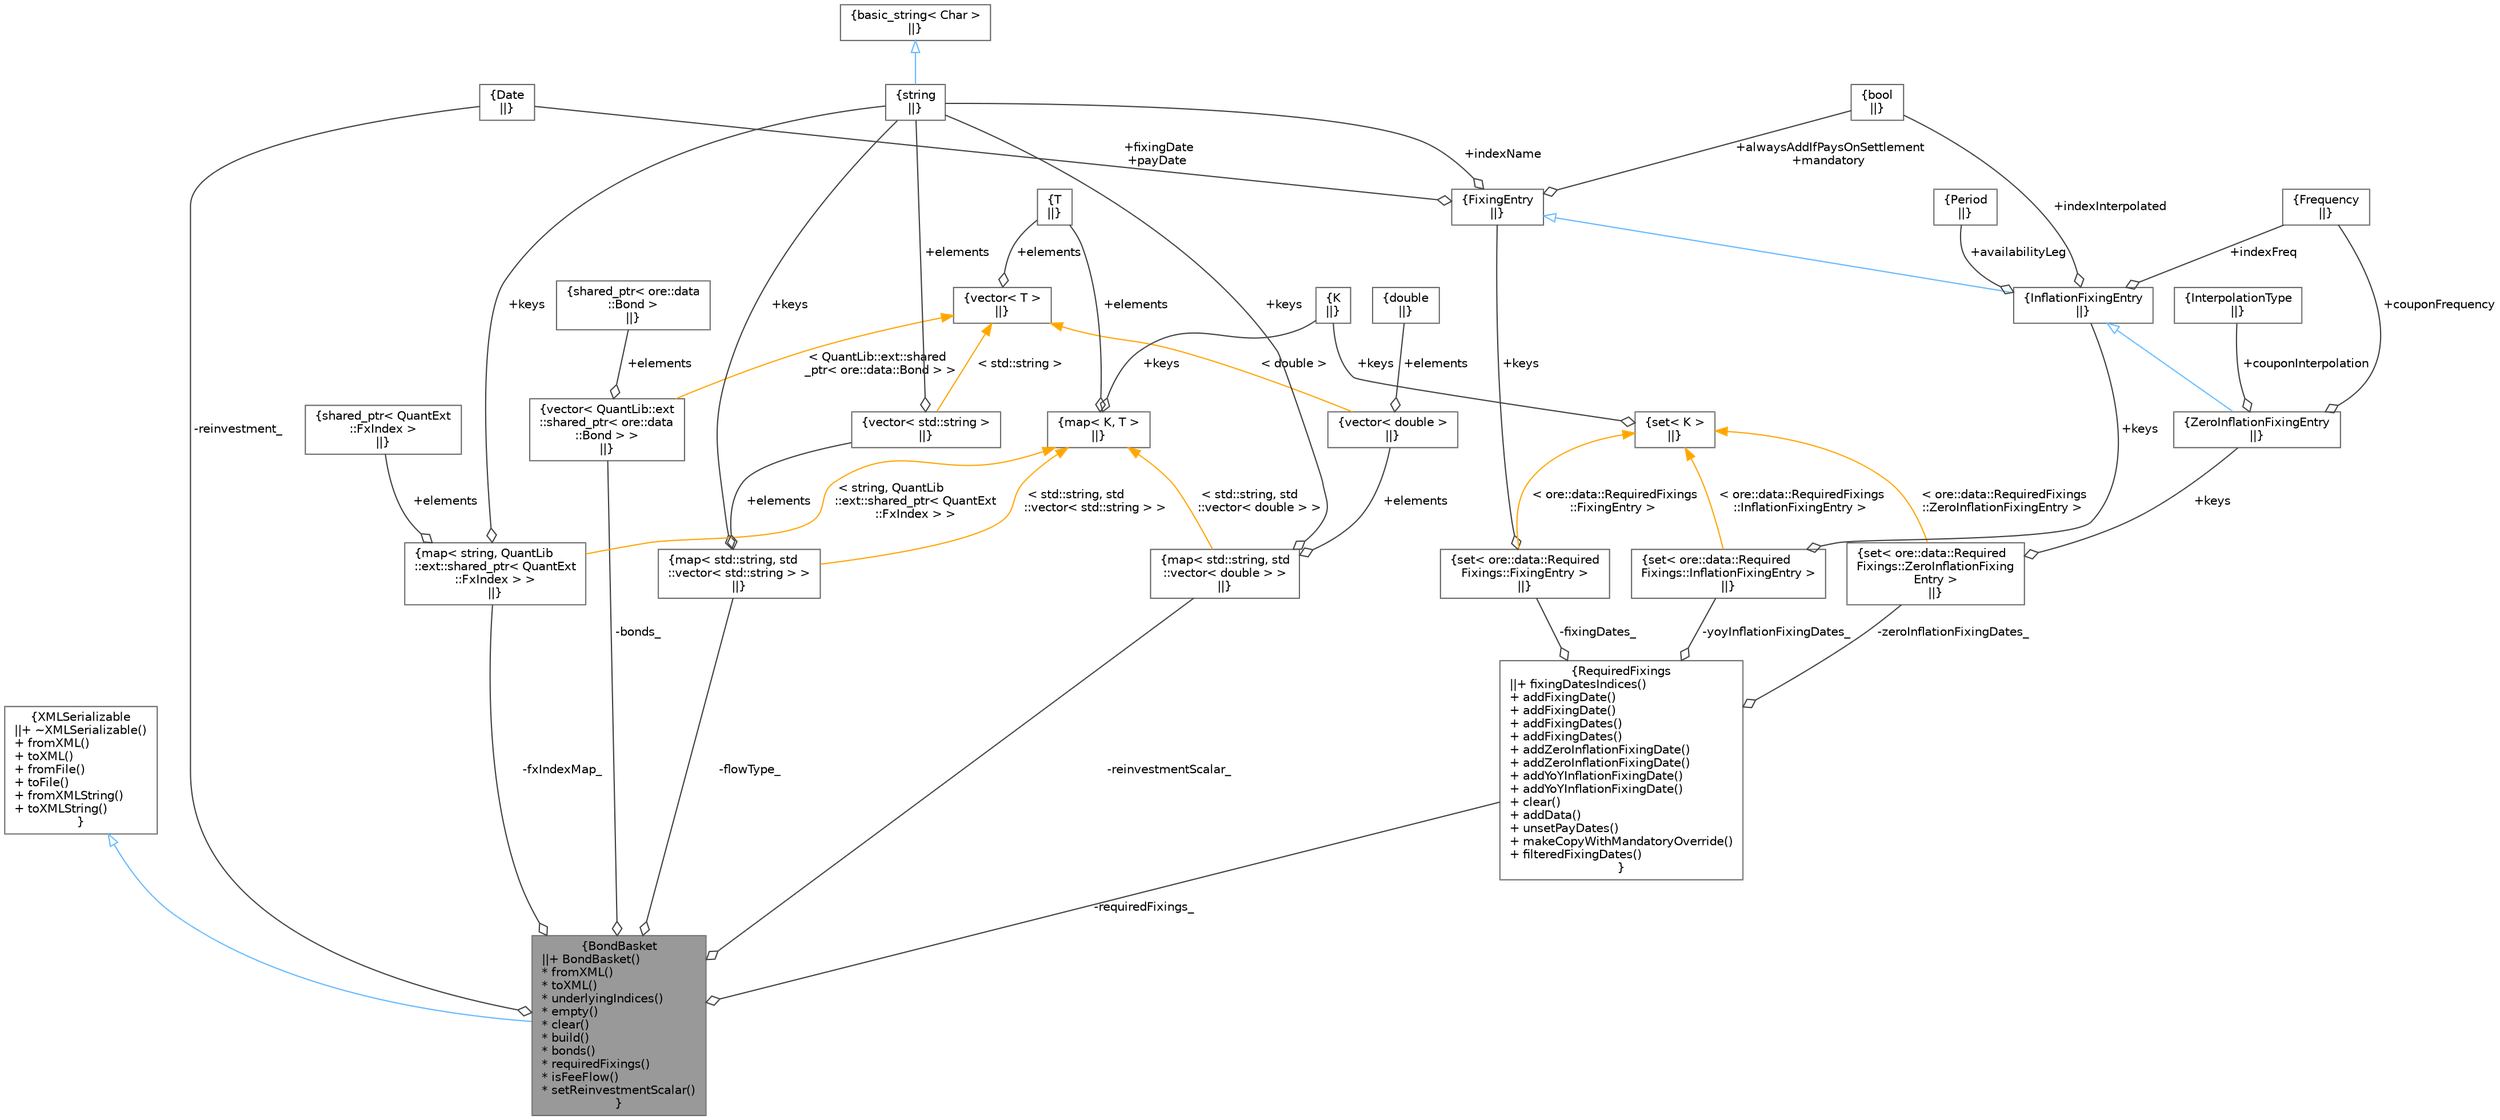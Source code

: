 digraph "BondBasket"
{
 // INTERACTIVE_SVG=YES
 // LATEX_PDF_SIZE
  bgcolor="transparent";
  edge [fontname=Helvetica,fontsize=10,labelfontname=Helvetica,labelfontsize=10];
  node [fontname=Helvetica,fontsize=10,shape=box,height=0.2,width=0.4];
  Node1 [label="{BondBasket\n||+ BondBasket()\l* fromXML()\l* toXML()\l* underlyingIndices()\l* empty()\l* clear()\l* build()\l* bonds()\l* requiredFixings()\l* isFeeFlow()\l* setReinvestmentScalar()\l}",height=0.2,width=0.4,color="gray40", fillcolor="grey60", style="filled", fontcolor="black",tooltip="Serializable Bond-Basket Data."];
  Node2 -> Node1 [dir="back",color="steelblue1",style="solid",arrowtail="onormal"];
  Node2 [label="{XMLSerializable\n||+ ~XMLSerializable()\l+ fromXML()\l+ toXML()\l+ fromFile()\l+ toFile()\l+ fromXMLString()\l+ toXMLString()\l}",height=0.2,width=0.4,color="gray40", fillcolor="white", style="filled",URL="$classore_1_1data_1_1_x_m_l_serializable.html",tooltip="Base class for all serializable classes."];
  Node3 -> Node1 [color="grey25",style="solid",label=" -bonds_" ,arrowhead="odiamond"];
  Node3 [label="{vector\< QuantLib::ext\l::shared_ptr\< ore::data\l::Bond \> \>\n||}",height=0.2,width=0.4,color="gray40", fillcolor="white", style="filled",tooltip=" "];
  Node4 -> Node3 [color="grey25",style="solid",label=" +elements" ,arrowhead="odiamond"];
  Node4 [label="{shared_ptr\< ore::data\l::Bond \>\n||}",height=0.2,width=0.4,color="gray40", fillcolor="white", style="filled",tooltip=" "];
  Node5 -> Node3 [dir="back",color="orange",style="solid",label=" \< QuantLib::ext::shared\l_ptr\< ore::data::Bond \> \>" ];
  Node5 [label="{vector\< T \>\n||}",height=0.2,width=0.4,color="gray40", fillcolor="white", style="filled",tooltip=" "];
  Node6 -> Node5 [color="grey25",style="solid",label=" +elements" ,arrowhead="odiamond"];
  Node6 [label="{T\n||}",height=0.2,width=0.4,color="gray40", fillcolor="white", style="filled",tooltip=" "];
  Node7 -> Node1 [color="grey25",style="solid",label=" -fxIndexMap_" ,arrowhead="odiamond"];
  Node7 [label="{map\< string, QuantLib\l::ext::shared_ptr\< QuantExt\l::FxIndex \> \>\n||}",height=0.2,width=0.4,color="gray40", fillcolor="white", style="filled",tooltip=" "];
  Node8 -> Node7 [color="grey25",style="solid",label=" +keys" ,arrowhead="odiamond"];
  Node8 [label="{string\n||}",height=0.2,width=0.4,color="gray40", fillcolor="white", style="filled",tooltip=" "];
  Node9 -> Node8 [dir="back",color="steelblue1",style="solid",arrowtail="onormal"];
  Node9 [label="{basic_string\< Char \>\n||}",height=0.2,width=0.4,color="gray40", fillcolor="white", style="filled",tooltip=" "];
  Node10 -> Node7 [color="grey25",style="solid",label=" +elements" ,arrowhead="odiamond"];
  Node10 [label="{shared_ptr\< QuantExt\l::FxIndex \>\n||}",height=0.2,width=0.4,color="gray40", fillcolor="white", style="filled",tooltip=" "];
  Node11 -> Node7 [dir="back",color="orange",style="solid",label=" \< string, QuantLib\l::ext::shared_ptr\< QuantExt\l::FxIndex \> \>" ];
  Node11 [label="{map\< K, T \>\n||}",height=0.2,width=0.4,color="gray40", fillcolor="white", style="filled",tooltip=" "];
  Node12 -> Node11 [color="grey25",style="solid",label=" +keys" ,arrowhead="odiamond"];
  Node12 [label="{K\n||}",height=0.2,width=0.4,color="gray40", fillcolor="white", style="filled",tooltip=" "];
  Node6 -> Node11 [color="grey25",style="solid",label=" +elements" ,arrowhead="odiamond"];
  Node13 -> Node1 [color="grey25",style="solid",label=" -requiredFixings_" ,arrowhead="odiamond"];
  Node13 [label="{RequiredFixings\n||+ fixingDatesIndices()\l+ addFixingDate()\l+ addFixingDate()\l+ addFixingDates()\l+ addFixingDates()\l+ addZeroInflationFixingDate()\l+ addZeroInflationFixingDate()\l+ addYoYInflationFixingDate()\l+ addYoYInflationFixingDate()\l+ clear()\l+ addData()\l+ unsetPayDates()\l+ makeCopyWithMandatoryOverride()\l+ filteredFixingDates()\l}",height=0.2,width=0.4,color="gray40", fillcolor="white", style="filled",URL="$classore_1_1data_1_1_required_fixings.html",tooltip=" "];
  Node14 -> Node13 [color="grey25",style="solid",label=" -fixingDates_" ,arrowhead="odiamond"];
  Node14 [label="{set\< ore::data::Required\lFixings::FixingEntry \>\n||}",height=0.2,width=0.4,color="gray40", fillcolor="white", style="filled",tooltip=" "];
  Node15 -> Node14 [color="grey25",style="solid",label=" +keys" ,arrowhead="odiamond"];
  Node15 [label="{FixingEntry\n||}",height=0.2,width=0.4,color="gray40", fillcolor="white", style="filled",URL="$structore_1_1data_1_1_required_fixings_1_1_fixing_entry.html",tooltip=" "];
  Node8 -> Node15 [color="grey25",style="solid",label=" +indexName" ,arrowhead="odiamond"];
  Node16 -> Node15 [color="grey25",style="solid",label=" +fixingDate\n+payDate" ,arrowhead="odiamond"];
  Node16 [label="{Date\n||}",height=0.2,width=0.4,color="gray40", fillcolor="white", style="filled",tooltip=" "];
  Node17 -> Node15 [color="grey25",style="solid",label=" +alwaysAddIfPaysOnSettlement\n+mandatory" ,arrowhead="odiamond"];
  Node17 [label="{bool\n||}",height=0.2,width=0.4,color="gray40", fillcolor="white", style="filled",URL="$classbool.html",tooltip=" "];
  Node18 -> Node14 [dir="back",color="orange",style="solid",label=" \< ore::data::RequiredFixings\l::FixingEntry \>" ];
  Node18 [label="{set\< K \>\n||}",height=0.2,width=0.4,color="gray40", fillcolor="white", style="filled",tooltip=" "];
  Node12 -> Node18 [color="grey25",style="solid",label=" +keys" ,arrowhead="odiamond"];
  Node19 -> Node13 [color="grey25",style="solid",label=" -zeroInflationFixingDates_" ,arrowhead="odiamond"];
  Node19 [label="{set\< ore::data::Required\lFixings::ZeroInflationFixing\lEntry \>\n||}",height=0.2,width=0.4,color="gray40", fillcolor="white", style="filled",tooltip=" "];
  Node20 -> Node19 [color="grey25",style="solid",label=" +keys" ,arrowhead="odiamond"];
  Node20 [label="{ZeroInflationFixingEntry\n||}",height=0.2,width=0.4,color="gray40", fillcolor="white", style="filled",URL="$structore_1_1data_1_1_required_fixings_1_1_zero_inflation_fixing_entry.html",tooltip=" "];
  Node21 -> Node20 [dir="back",color="steelblue1",style="solid",arrowtail="onormal"];
  Node21 [label="{InflationFixingEntry\n||}",height=0.2,width=0.4,color="gray40", fillcolor="white", style="filled",URL="$structore_1_1data_1_1_required_fixings_1_1_inflation_fixing_entry.html",tooltip=" "];
  Node15 -> Node21 [dir="back",color="steelblue1",style="solid",arrowtail="onormal"];
  Node17 -> Node21 [color="grey25",style="solid",label=" +indexInterpolated" ,arrowhead="odiamond"];
  Node22 -> Node21 [color="grey25",style="solid",label=" +indexFreq" ,arrowhead="odiamond"];
  Node22 [label="{Frequency\n||}",height=0.2,width=0.4,color="gray40", fillcolor="white", style="filled",tooltip=" "];
  Node23 -> Node21 [color="grey25",style="solid",label=" +availabilityLeg" ,arrowhead="odiamond"];
  Node23 [label="{Period\n||}",height=0.2,width=0.4,color="gray40", fillcolor="white", style="filled",tooltip=" "];
  Node24 -> Node20 [color="grey25",style="solid",label=" +couponInterpolation" ,arrowhead="odiamond"];
  Node24 [label="{InterpolationType\n||}",height=0.2,width=0.4,color="gray40", fillcolor="white", style="filled",tooltip=" "];
  Node22 -> Node20 [color="grey25",style="solid",label=" +couponFrequency" ,arrowhead="odiamond"];
  Node18 -> Node19 [dir="back",color="orange",style="solid",label=" \< ore::data::RequiredFixings\l::ZeroInflationFixingEntry \>" ];
  Node25 -> Node13 [color="grey25",style="solid",label=" -yoyInflationFixingDates_" ,arrowhead="odiamond"];
  Node25 [label="{set\< ore::data::Required\lFixings::InflationFixingEntry \>\n||}",height=0.2,width=0.4,color="gray40", fillcolor="white", style="filled",tooltip=" "];
  Node21 -> Node25 [color="grey25",style="solid",label=" +keys" ,arrowhead="odiamond"];
  Node18 -> Node25 [dir="back",color="orange",style="solid",label=" \< ore::data::RequiredFixings\l::InflationFixingEntry \>" ];
  Node16 -> Node1 [color="grey25",style="solid",label=" -reinvestment_" ,arrowhead="odiamond"];
  Node26 -> Node1 [color="grey25",style="solid",label=" -reinvestmentScalar_" ,arrowhead="odiamond"];
  Node26 [label="{map\< std::string, std\l::vector\< double \> \>\n||}",height=0.2,width=0.4,color="gray40", fillcolor="white", style="filled",tooltip=" "];
  Node8 -> Node26 [color="grey25",style="solid",label=" +keys" ,arrowhead="odiamond"];
  Node27 -> Node26 [color="grey25",style="solid",label=" +elements" ,arrowhead="odiamond"];
  Node27 [label="{vector\< double \>\n||}",height=0.2,width=0.4,color="gray40", fillcolor="white", style="filled",tooltip=" "];
  Node28 -> Node27 [color="grey25",style="solid",label=" +elements" ,arrowhead="odiamond"];
  Node28 [label="{double\n||}",height=0.2,width=0.4,color="gray40", fillcolor="white", style="filled",tooltip=" "];
  Node5 -> Node27 [dir="back",color="orange",style="solid",label=" \< double \>" ];
  Node11 -> Node26 [dir="back",color="orange",style="solid",label=" \< std::string, std\l::vector\< double \> \>" ];
  Node29 -> Node1 [color="grey25",style="solid",label=" -flowType_" ,arrowhead="odiamond"];
  Node29 [label="{map\< std::string, std\l::vector\< std::string \> \>\n||}",height=0.2,width=0.4,color="gray40", fillcolor="white", style="filled",tooltip=" "];
  Node8 -> Node29 [color="grey25",style="solid",label=" +keys" ,arrowhead="odiamond"];
  Node30 -> Node29 [color="grey25",style="solid",label=" +elements" ,arrowhead="odiamond"];
  Node30 [label="{vector\< std::string \>\n||}",height=0.2,width=0.4,color="gray40", fillcolor="white", style="filled",tooltip=" "];
  Node8 -> Node30 [color="grey25",style="solid",label=" +elements" ,arrowhead="odiamond"];
  Node5 -> Node30 [dir="back",color="orange",style="solid",label=" \< std::string \>" ];
  Node11 -> Node29 [dir="back",color="orange",style="solid",label=" \< std::string, std\l::vector\< std::string \> \>" ];
}

